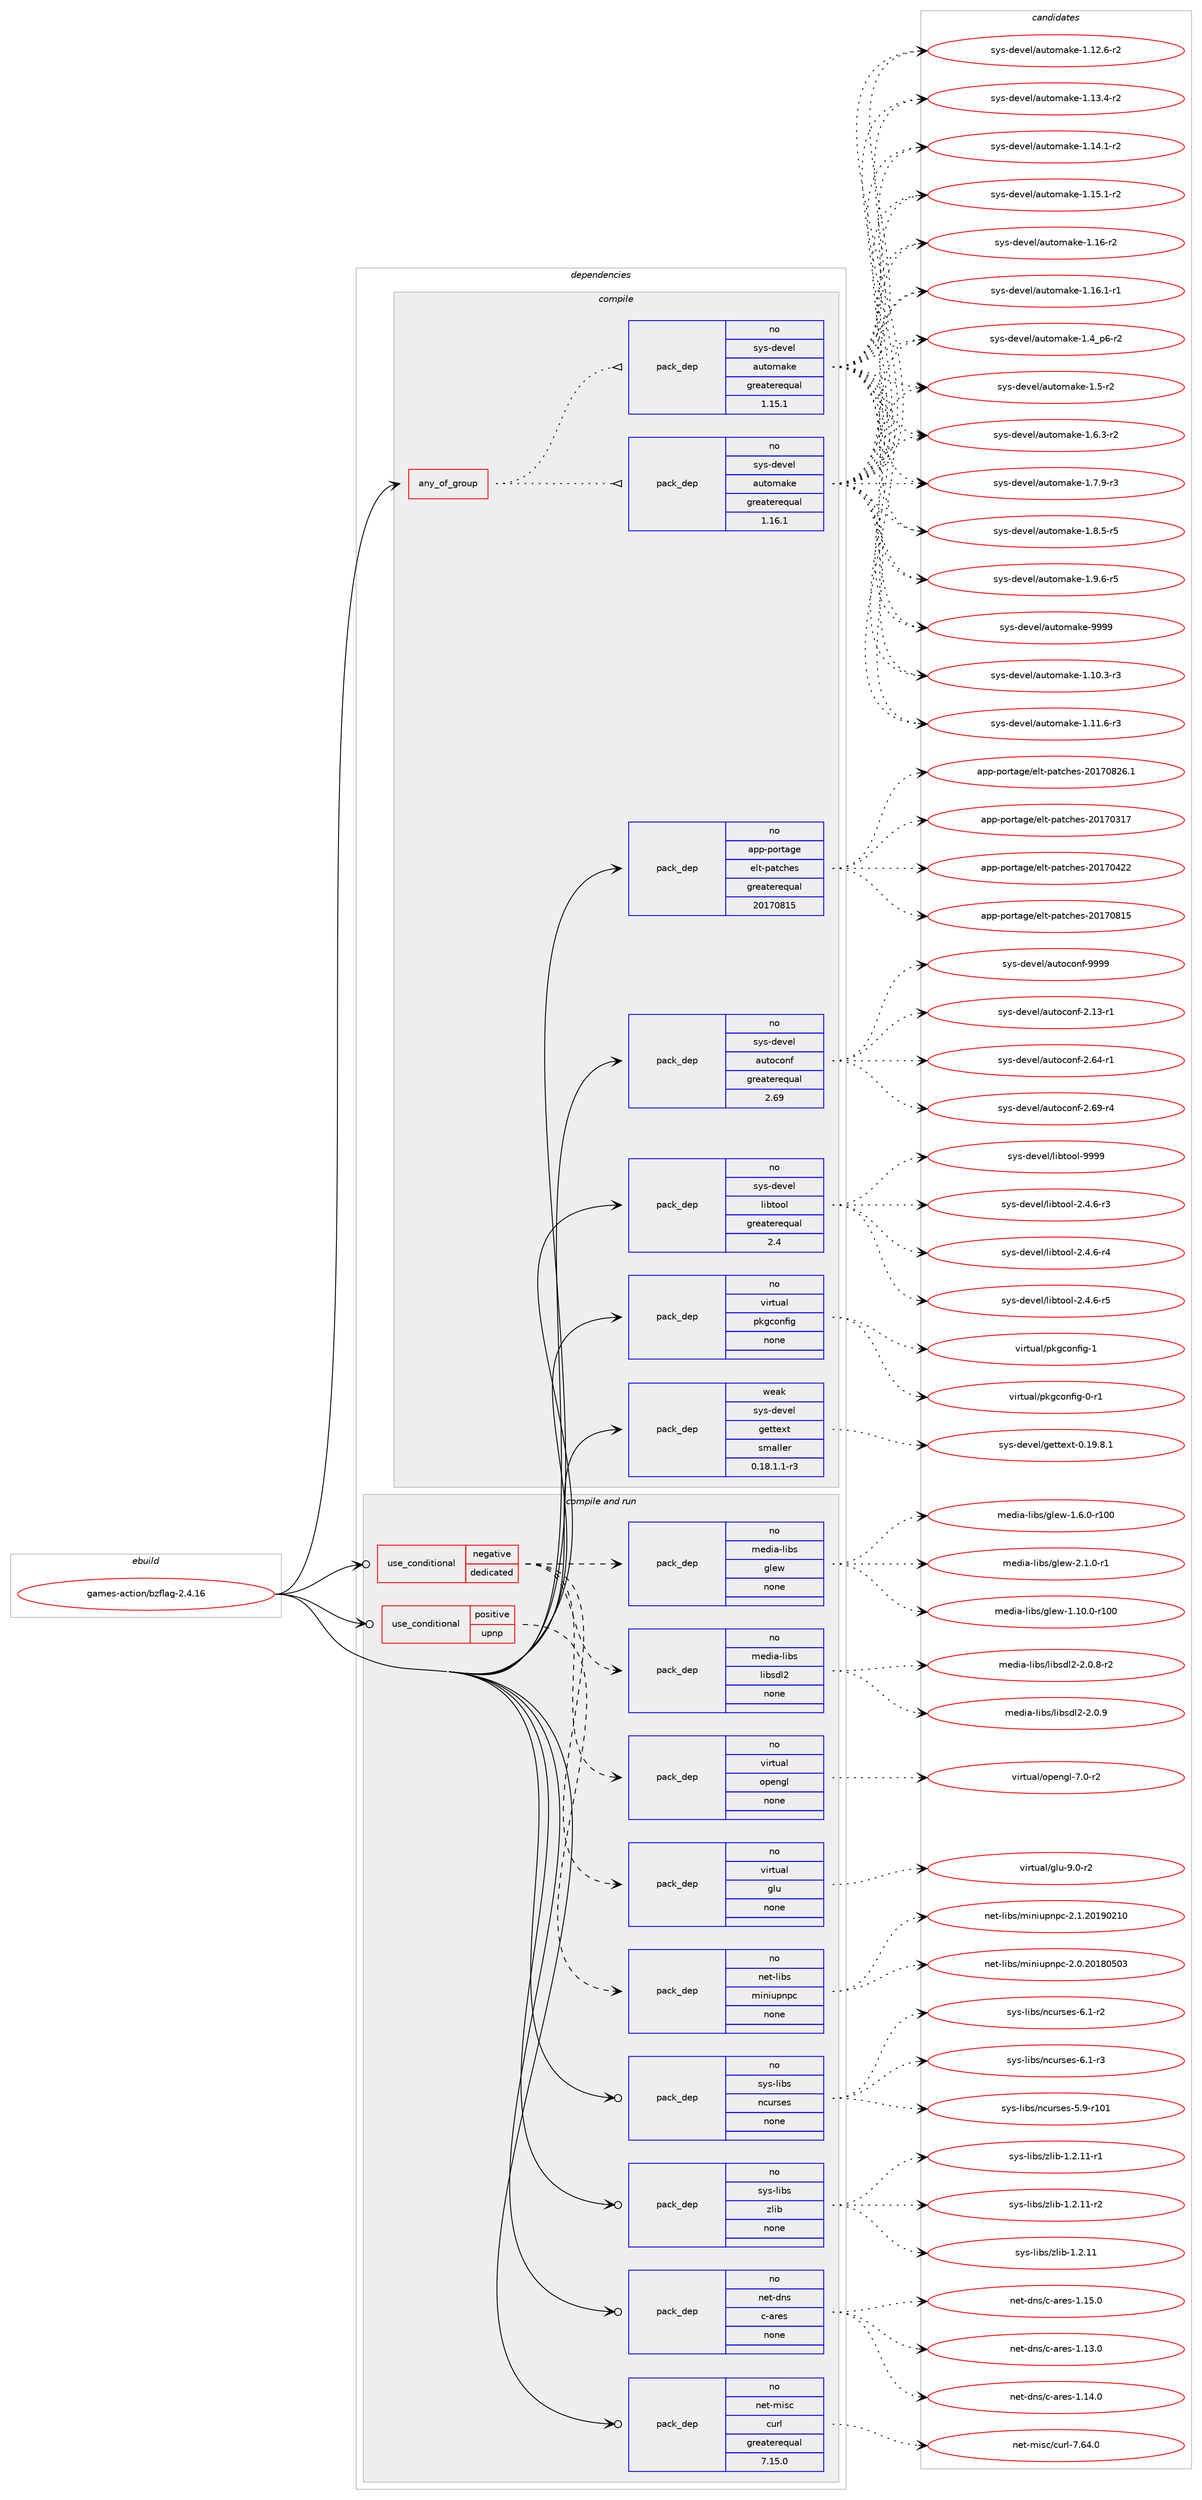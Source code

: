 digraph prolog {

# *************
# Graph options
# *************

newrank=true;
concentrate=true;
compound=true;
graph [rankdir=LR,fontname=Helvetica,fontsize=10,ranksep=1.5];#, ranksep=2.5, nodesep=0.2];
edge  [arrowhead=vee];
node  [fontname=Helvetica,fontsize=10];

# **********
# The ebuild
# **********

subgraph cluster_leftcol {
color=gray;
rank=same;
label=<<i>ebuild</i>>;
id [label="games-action/bzflag-2.4.16", color=red, width=4, href="../games-action/bzflag-2.4.16.svg"];
}

# ****************
# The dependencies
# ****************

subgraph cluster_midcol {
color=gray;
label=<<i>dependencies</i>>;
subgraph cluster_compile {
fillcolor="#eeeeee";
style=filled;
label=<<i>compile</i>>;
subgraph any23175 {
dependency1553106 [label=<<TABLE BORDER="0" CELLBORDER="1" CELLSPACING="0" CELLPADDING="4"><TR><TD CELLPADDING="10">any_of_group</TD></TR></TABLE>>, shape=none, color=red];subgraph pack1103369 {
dependency1553107 [label=<<TABLE BORDER="0" CELLBORDER="1" CELLSPACING="0" CELLPADDING="4" WIDTH="220"><TR><TD ROWSPAN="6" CELLPADDING="30">pack_dep</TD></TR><TR><TD WIDTH="110">no</TD></TR><TR><TD>sys-devel</TD></TR><TR><TD>automake</TD></TR><TR><TD>greaterequal</TD></TR><TR><TD>1.16.1</TD></TR></TABLE>>, shape=none, color=blue];
}
dependency1553106:e -> dependency1553107:w [weight=20,style="dotted",arrowhead="oinv"];
subgraph pack1103370 {
dependency1553108 [label=<<TABLE BORDER="0" CELLBORDER="1" CELLSPACING="0" CELLPADDING="4" WIDTH="220"><TR><TD ROWSPAN="6" CELLPADDING="30">pack_dep</TD></TR><TR><TD WIDTH="110">no</TD></TR><TR><TD>sys-devel</TD></TR><TR><TD>automake</TD></TR><TR><TD>greaterequal</TD></TR><TR><TD>1.15.1</TD></TR></TABLE>>, shape=none, color=blue];
}
dependency1553106:e -> dependency1553108:w [weight=20,style="dotted",arrowhead="oinv"];
}
id:e -> dependency1553106:w [weight=20,style="solid",arrowhead="vee"];
subgraph pack1103371 {
dependency1553109 [label=<<TABLE BORDER="0" CELLBORDER="1" CELLSPACING="0" CELLPADDING="4" WIDTH="220"><TR><TD ROWSPAN="6" CELLPADDING="30">pack_dep</TD></TR><TR><TD WIDTH="110">no</TD></TR><TR><TD>app-portage</TD></TR><TR><TD>elt-patches</TD></TR><TR><TD>greaterequal</TD></TR><TR><TD>20170815</TD></TR></TABLE>>, shape=none, color=blue];
}
id:e -> dependency1553109:w [weight=20,style="solid",arrowhead="vee"];
subgraph pack1103372 {
dependency1553110 [label=<<TABLE BORDER="0" CELLBORDER="1" CELLSPACING="0" CELLPADDING="4" WIDTH="220"><TR><TD ROWSPAN="6" CELLPADDING="30">pack_dep</TD></TR><TR><TD WIDTH="110">no</TD></TR><TR><TD>sys-devel</TD></TR><TR><TD>autoconf</TD></TR><TR><TD>greaterequal</TD></TR><TR><TD>2.69</TD></TR></TABLE>>, shape=none, color=blue];
}
id:e -> dependency1553110:w [weight=20,style="solid",arrowhead="vee"];
subgraph pack1103373 {
dependency1553111 [label=<<TABLE BORDER="0" CELLBORDER="1" CELLSPACING="0" CELLPADDING="4" WIDTH="220"><TR><TD ROWSPAN="6" CELLPADDING="30">pack_dep</TD></TR><TR><TD WIDTH="110">no</TD></TR><TR><TD>sys-devel</TD></TR><TR><TD>libtool</TD></TR><TR><TD>greaterequal</TD></TR><TR><TD>2.4</TD></TR></TABLE>>, shape=none, color=blue];
}
id:e -> dependency1553111:w [weight=20,style="solid",arrowhead="vee"];
subgraph pack1103374 {
dependency1553112 [label=<<TABLE BORDER="0" CELLBORDER="1" CELLSPACING="0" CELLPADDING="4" WIDTH="220"><TR><TD ROWSPAN="6" CELLPADDING="30">pack_dep</TD></TR><TR><TD WIDTH="110">no</TD></TR><TR><TD>virtual</TD></TR><TR><TD>pkgconfig</TD></TR><TR><TD>none</TD></TR><TR><TD></TD></TR></TABLE>>, shape=none, color=blue];
}
id:e -> dependency1553112:w [weight=20,style="solid",arrowhead="vee"];
subgraph pack1103375 {
dependency1553113 [label=<<TABLE BORDER="0" CELLBORDER="1" CELLSPACING="0" CELLPADDING="4" WIDTH="220"><TR><TD ROWSPAN="6" CELLPADDING="30">pack_dep</TD></TR><TR><TD WIDTH="110">weak</TD></TR><TR><TD>sys-devel</TD></TR><TR><TD>gettext</TD></TR><TR><TD>smaller</TD></TR><TR><TD>0.18.1.1-r3</TD></TR></TABLE>>, shape=none, color=blue];
}
id:e -> dependency1553113:w [weight=20,style="solid",arrowhead="vee"];
}
subgraph cluster_compileandrun {
fillcolor="#eeeeee";
style=filled;
label=<<i>compile and run</i>>;
subgraph cond425969 {
dependency1553114 [label=<<TABLE BORDER="0" CELLBORDER="1" CELLSPACING="0" CELLPADDING="4"><TR><TD ROWSPAN="3" CELLPADDING="10">use_conditional</TD></TR><TR><TD>negative</TD></TR><TR><TD>dedicated</TD></TR></TABLE>>, shape=none, color=red];
subgraph pack1103376 {
dependency1553115 [label=<<TABLE BORDER="0" CELLBORDER="1" CELLSPACING="0" CELLPADDING="4" WIDTH="220"><TR><TD ROWSPAN="6" CELLPADDING="30">pack_dep</TD></TR><TR><TD WIDTH="110">no</TD></TR><TR><TD>media-libs</TD></TR><TR><TD>libsdl2</TD></TR><TR><TD>none</TD></TR><TR><TD></TD></TR></TABLE>>, shape=none, color=blue];
}
dependency1553114:e -> dependency1553115:w [weight=20,style="dashed",arrowhead="vee"];
subgraph pack1103377 {
dependency1553116 [label=<<TABLE BORDER="0" CELLBORDER="1" CELLSPACING="0" CELLPADDING="4" WIDTH="220"><TR><TD ROWSPAN="6" CELLPADDING="30">pack_dep</TD></TR><TR><TD WIDTH="110">no</TD></TR><TR><TD>media-libs</TD></TR><TR><TD>glew</TD></TR><TR><TD>none</TD></TR><TR><TD></TD></TR></TABLE>>, shape=none, color=blue];
}
dependency1553114:e -> dependency1553116:w [weight=20,style="dashed",arrowhead="vee"];
subgraph pack1103378 {
dependency1553117 [label=<<TABLE BORDER="0" CELLBORDER="1" CELLSPACING="0" CELLPADDING="4" WIDTH="220"><TR><TD ROWSPAN="6" CELLPADDING="30">pack_dep</TD></TR><TR><TD WIDTH="110">no</TD></TR><TR><TD>virtual</TD></TR><TR><TD>glu</TD></TR><TR><TD>none</TD></TR><TR><TD></TD></TR></TABLE>>, shape=none, color=blue];
}
dependency1553114:e -> dependency1553117:w [weight=20,style="dashed",arrowhead="vee"];
subgraph pack1103379 {
dependency1553118 [label=<<TABLE BORDER="0" CELLBORDER="1" CELLSPACING="0" CELLPADDING="4" WIDTH="220"><TR><TD ROWSPAN="6" CELLPADDING="30">pack_dep</TD></TR><TR><TD WIDTH="110">no</TD></TR><TR><TD>virtual</TD></TR><TR><TD>opengl</TD></TR><TR><TD>none</TD></TR><TR><TD></TD></TR></TABLE>>, shape=none, color=blue];
}
dependency1553114:e -> dependency1553118:w [weight=20,style="dashed",arrowhead="vee"];
}
id:e -> dependency1553114:w [weight=20,style="solid",arrowhead="odotvee"];
subgraph cond425970 {
dependency1553119 [label=<<TABLE BORDER="0" CELLBORDER="1" CELLSPACING="0" CELLPADDING="4"><TR><TD ROWSPAN="3" CELLPADDING="10">use_conditional</TD></TR><TR><TD>positive</TD></TR><TR><TD>upnp</TD></TR></TABLE>>, shape=none, color=red];
subgraph pack1103380 {
dependency1553120 [label=<<TABLE BORDER="0" CELLBORDER="1" CELLSPACING="0" CELLPADDING="4" WIDTH="220"><TR><TD ROWSPAN="6" CELLPADDING="30">pack_dep</TD></TR><TR><TD WIDTH="110">no</TD></TR><TR><TD>net-libs</TD></TR><TR><TD>miniupnpc</TD></TR><TR><TD>none</TD></TR><TR><TD></TD></TR></TABLE>>, shape=none, color=blue];
}
dependency1553119:e -> dependency1553120:w [weight=20,style="dashed",arrowhead="vee"];
}
id:e -> dependency1553119:w [weight=20,style="solid",arrowhead="odotvee"];
subgraph pack1103381 {
dependency1553121 [label=<<TABLE BORDER="0" CELLBORDER="1" CELLSPACING="0" CELLPADDING="4" WIDTH="220"><TR><TD ROWSPAN="6" CELLPADDING="30">pack_dep</TD></TR><TR><TD WIDTH="110">no</TD></TR><TR><TD>net-dns</TD></TR><TR><TD>c-ares</TD></TR><TR><TD>none</TD></TR><TR><TD></TD></TR></TABLE>>, shape=none, color=blue];
}
id:e -> dependency1553121:w [weight=20,style="solid",arrowhead="odotvee"];
subgraph pack1103382 {
dependency1553122 [label=<<TABLE BORDER="0" CELLBORDER="1" CELLSPACING="0" CELLPADDING="4" WIDTH="220"><TR><TD ROWSPAN="6" CELLPADDING="30">pack_dep</TD></TR><TR><TD WIDTH="110">no</TD></TR><TR><TD>net-misc</TD></TR><TR><TD>curl</TD></TR><TR><TD>greaterequal</TD></TR><TR><TD>7.15.0</TD></TR></TABLE>>, shape=none, color=blue];
}
id:e -> dependency1553122:w [weight=20,style="solid",arrowhead="odotvee"];
subgraph pack1103383 {
dependency1553123 [label=<<TABLE BORDER="0" CELLBORDER="1" CELLSPACING="0" CELLPADDING="4" WIDTH="220"><TR><TD ROWSPAN="6" CELLPADDING="30">pack_dep</TD></TR><TR><TD WIDTH="110">no</TD></TR><TR><TD>sys-libs</TD></TR><TR><TD>ncurses</TD></TR><TR><TD>none</TD></TR><TR><TD></TD></TR></TABLE>>, shape=none, color=blue];
}
id:e -> dependency1553123:w [weight=20,style="solid",arrowhead="odotvee"];
subgraph pack1103384 {
dependency1553124 [label=<<TABLE BORDER="0" CELLBORDER="1" CELLSPACING="0" CELLPADDING="4" WIDTH="220"><TR><TD ROWSPAN="6" CELLPADDING="30">pack_dep</TD></TR><TR><TD WIDTH="110">no</TD></TR><TR><TD>sys-libs</TD></TR><TR><TD>zlib</TD></TR><TR><TD>none</TD></TR><TR><TD></TD></TR></TABLE>>, shape=none, color=blue];
}
id:e -> dependency1553124:w [weight=20,style="solid",arrowhead="odotvee"];
}
subgraph cluster_run {
fillcolor="#eeeeee";
style=filled;
label=<<i>run</i>>;
}
}

# **************
# The candidates
# **************

subgraph cluster_choices {
rank=same;
color=gray;
label=<<i>candidates</i>>;

subgraph choice1103369 {
color=black;
nodesep=1;
choice11512111545100101118101108479711711611110997107101454946494846514511451 [label="sys-devel/automake-1.10.3-r3", color=red, width=4,href="../sys-devel/automake-1.10.3-r3.svg"];
choice11512111545100101118101108479711711611110997107101454946494946544511451 [label="sys-devel/automake-1.11.6-r3", color=red, width=4,href="../sys-devel/automake-1.11.6-r3.svg"];
choice11512111545100101118101108479711711611110997107101454946495046544511450 [label="sys-devel/automake-1.12.6-r2", color=red, width=4,href="../sys-devel/automake-1.12.6-r2.svg"];
choice11512111545100101118101108479711711611110997107101454946495146524511450 [label="sys-devel/automake-1.13.4-r2", color=red, width=4,href="../sys-devel/automake-1.13.4-r2.svg"];
choice11512111545100101118101108479711711611110997107101454946495246494511450 [label="sys-devel/automake-1.14.1-r2", color=red, width=4,href="../sys-devel/automake-1.14.1-r2.svg"];
choice11512111545100101118101108479711711611110997107101454946495346494511450 [label="sys-devel/automake-1.15.1-r2", color=red, width=4,href="../sys-devel/automake-1.15.1-r2.svg"];
choice1151211154510010111810110847971171161111099710710145494649544511450 [label="sys-devel/automake-1.16-r2", color=red, width=4,href="../sys-devel/automake-1.16-r2.svg"];
choice11512111545100101118101108479711711611110997107101454946495446494511449 [label="sys-devel/automake-1.16.1-r1", color=red, width=4,href="../sys-devel/automake-1.16.1-r1.svg"];
choice115121115451001011181011084797117116111109971071014549465295112544511450 [label="sys-devel/automake-1.4_p6-r2", color=red, width=4,href="../sys-devel/automake-1.4_p6-r2.svg"];
choice11512111545100101118101108479711711611110997107101454946534511450 [label="sys-devel/automake-1.5-r2", color=red, width=4,href="../sys-devel/automake-1.5-r2.svg"];
choice115121115451001011181011084797117116111109971071014549465446514511450 [label="sys-devel/automake-1.6.3-r2", color=red, width=4,href="../sys-devel/automake-1.6.3-r2.svg"];
choice115121115451001011181011084797117116111109971071014549465546574511451 [label="sys-devel/automake-1.7.9-r3", color=red, width=4,href="../sys-devel/automake-1.7.9-r3.svg"];
choice115121115451001011181011084797117116111109971071014549465646534511453 [label="sys-devel/automake-1.8.5-r5", color=red, width=4,href="../sys-devel/automake-1.8.5-r5.svg"];
choice115121115451001011181011084797117116111109971071014549465746544511453 [label="sys-devel/automake-1.9.6-r5", color=red, width=4,href="../sys-devel/automake-1.9.6-r5.svg"];
choice115121115451001011181011084797117116111109971071014557575757 [label="sys-devel/automake-9999", color=red, width=4,href="../sys-devel/automake-9999.svg"];
dependency1553107:e -> choice11512111545100101118101108479711711611110997107101454946494846514511451:w [style=dotted,weight="100"];
dependency1553107:e -> choice11512111545100101118101108479711711611110997107101454946494946544511451:w [style=dotted,weight="100"];
dependency1553107:e -> choice11512111545100101118101108479711711611110997107101454946495046544511450:w [style=dotted,weight="100"];
dependency1553107:e -> choice11512111545100101118101108479711711611110997107101454946495146524511450:w [style=dotted,weight="100"];
dependency1553107:e -> choice11512111545100101118101108479711711611110997107101454946495246494511450:w [style=dotted,weight="100"];
dependency1553107:e -> choice11512111545100101118101108479711711611110997107101454946495346494511450:w [style=dotted,weight="100"];
dependency1553107:e -> choice1151211154510010111810110847971171161111099710710145494649544511450:w [style=dotted,weight="100"];
dependency1553107:e -> choice11512111545100101118101108479711711611110997107101454946495446494511449:w [style=dotted,weight="100"];
dependency1553107:e -> choice115121115451001011181011084797117116111109971071014549465295112544511450:w [style=dotted,weight="100"];
dependency1553107:e -> choice11512111545100101118101108479711711611110997107101454946534511450:w [style=dotted,weight="100"];
dependency1553107:e -> choice115121115451001011181011084797117116111109971071014549465446514511450:w [style=dotted,weight="100"];
dependency1553107:e -> choice115121115451001011181011084797117116111109971071014549465546574511451:w [style=dotted,weight="100"];
dependency1553107:e -> choice115121115451001011181011084797117116111109971071014549465646534511453:w [style=dotted,weight="100"];
dependency1553107:e -> choice115121115451001011181011084797117116111109971071014549465746544511453:w [style=dotted,weight="100"];
dependency1553107:e -> choice115121115451001011181011084797117116111109971071014557575757:w [style=dotted,weight="100"];
}
subgraph choice1103370 {
color=black;
nodesep=1;
choice11512111545100101118101108479711711611110997107101454946494846514511451 [label="sys-devel/automake-1.10.3-r3", color=red, width=4,href="../sys-devel/automake-1.10.3-r3.svg"];
choice11512111545100101118101108479711711611110997107101454946494946544511451 [label="sys-devel/automake-1.11.6-r3", color=red, width=4,href="../sys-devel/automake-1.11.6-r3.svg"];
choice11512111545100101118101108479711711611110997107101454946495046544511450 [label="sys-devel/automake-1.12.6-r2", color=red, width=4,href="../sys-devel/automake-1.12.6-r2.svg"];
choice11512111545100101118101108479711711611110997107101454946495146524511450 [label="sys-devel/automake-1.13.4-r2", color=red, width=4,href="../sys-devel/automake-1.13.4-r2.svg"];
choice11512111545100101118101108479711711611110997107101454946495246494511450 [label="sys-devel/automake-1.14.1-r2", color=red, width=4,href="../sys-devel/automake-1.14.1-r2.svg"];
choice11512111545100101118101108479711711611110997107101454946495346494511450 [label="sys-devel/automake-1.15.1-r2", color=red, width=4,href="../sys-devel/automake-1.15.1-r2.svg"];
choice1151211154510010111810110847971171161111099710710145494649544511450 [label="sys-devel/automake-1.16-r2", color=red, width=4,href="../sys-devel/automake-1.16-r2.svg"];
choice11512111545100101118101108479711711611110997107101454946495446494511449 [label="sys-devel/automake-1.16.1-r1", color=red, width=4,href="../sys-devel/automake-1.16.1-r1.svg"];
choice115121115451001011181011084797117116111109971071014549465295112544511450 [label="sys-devel/automake-1.4_p6-r2", color=red, width=4,href="../sys-devel/automake-1.4_p6-r2.svg"];
choice11512111545100101118101108479711711611110997107101454946534511450 [label="sys-devel/automake-1.5-r2", color=red, width=4,href="../sys-devel/automake-1.5-r2.svg"];
choice115121115451001011181011084797117116111109971071014549465446514511450 [label="sys-devel/automake-1.6.3-r2", color=red, width=4,href="../sys-devel/automake-1.6.3-r2.svg"];
choice115121115451001011181011084797117116111109971071014549465546574511451 [label="sys-devel/automake-1.7.9-r3", color=red, width=4,href="../sys-devel/automake-1.7.9-r3.svg"];
choice115121115451001011181011084797117116111109971071014549465646534511453 [label="sys-devel/automake-1.8.5-r5", color=red, width=4,href="../sys-devel/automake-1.8.5-r5.svg"];
choice115121115451001011181011084797117116111109971071014549465746544511453 [label="sys-devel/automake-1.9.6-r5", color=red, width=4,href="../sys-devel/automake-1.9.6-r5.svg"];
choice115121115451001011181011084797117116111109971071014557575757 [label="sys-devel/automake-9999", color=red, width=4,href="../sys-devel/automake-9999.svg"];
dependency1553108:e -> choice11512111545100101118101108479711711611110997107101454946494846514511451:w [style=dotted,weight="100"];
dependency1553108:e -> choice11512111545100101118101108479711711611110997107101454946494946544511451:w [style=dotted,weight="100"];
dependency1553108:e -> choice11512111545100101118101108479711711611110997107101454946495046544511450:w [style=dotted,weight="100"];
dependency1553108:e -> choice11512111545100101118101108479711711611110997107101454946495146524511450:w [style=dotted,weight="100"];
dependency1553108:e -> choice11512111545100101118101108479711711611110997107101454946495246494511450:w [style=dotted,weight="100"];
dependency1553108:e -> choice11512111545100101118101108479711711611110997107101454946495346494511450:w [style=dotted,weight="100"];
dependency1553108:e -> choice1151211154510010111810110847971171161111099710710145494649544511450:w [style=dotted,weight="100"];
dependency1553108:e -> choice11512111545100101118101108479711711611110997107101454946495446494511449:w [style=dotted,weight="100"];
dependency1553108:e -> choice115121115451001011181011084797117116111109971071014549465295112544511450:w [style=dotted,weight="100"];
dependency1553108:e -> choice11512111545100101118101108479711711611110997107101454946534511450:w [style=dotted,weight="100"];
dependency1553108:e -> choice115121115451001011181011084797117116111109971071014549465446514511450:w [style=dotted,weight="100"];
dependency1553108:e -> choice115121115451001011181011084797117116111109971071014549465546574511451:w [style=dotted,weight="100"];
dependency1553108:e -> choice115121115451001011181011084797117116111109971071014549465646534511453:w [style=dotted,weight="100"];
dependency1553108:e -> choice115121115451001011181011084797117116111109971071014549465746544511453:w [style=dotted,weight="100"];
dependency1553108:e -> choice115121115451001011181011084797117116111109971071014557575757:w [style=dotted,weight="100"];
}
subgraph choice1103371 {
color=black;
nodesep=1;
choice97112112451121111141169710310147101108116451129711699104101115455048495548514955 [label="app-portage/elt-patches-20170317", color=red, width=4,href="../app-portage/elt-patches-20170317.svg"];
choice97112112451121111141169710310147101108116451129711699104101115455048495548525050 [label="app-portage/elt-patches-20170422", color=red, width=4,href="../app-portage/elt-patches-20170422.svg"];
choice97112112451121111141169710310147101108116451129711699104101115455048495548564953 [label="app-portage/elt-patches-20170815", color=red, width=4,href="../app-portage/elt-patches-20170815.svg"];
choice971121124511211111411697103101471011081164511297116991041011154550484955485650544649 [label="app-portage/elt-patches-20170826.1", color=red, width=4,href="../app-portage/elt-patches-20170826.1.svg"];
dependency1553109:e -> choice97112112451121111141169710310147101108116451129711699104101115455048495548514955:w [style=dotted,weight="100"];
dependency1553109:e -> choice97112112451121111141169710310147101108116451129711699104101115455048495548525050:w [style=dotted,weight="100"];
dependency1553109:e -> choice97112112451121111141169710310147101108116451129711699104101115455048495548564953:w [style=dotted,weight="100"];
dependency1553109:e -> choice971121124511211111411697103101471011081164511297116991041011154550484955485650544649:w [style=dotted,weight="100"];
}
subgraph choice1103372 {
color=black;
nodesep=1;
choice1151211154510010111810110847971171161119911111010245504649514511449 [label="sys-devel/autoconf-2.13-r1", color=red, width=4,href="../sys-devel/autoconf-2.13-r1.svg"];
choice1151211154510010111810110847971171161119911111010245504654524511449 [label="sys-devel/autoconf-2.64-r1", color=red, width=4,href="../sys-devel/autoconf-2.64-r1.svg"];
choice1151211154510010111810110847971171161119911111010245504654574511452 [label="sys-devel/autoconf-2.69-r4", color=red, width=4,href="../sys-devel/autoconf-2.69-r4.svg"];
choice115121115451001011181011084797117116111991111101024557575757 [label="sys-devel/autoconf-9999", color=red, width=4,href="../sys-devel/autoconf-9999.svg"];
dependency1553110:e -> choice1151211154510010111810110847971171161119911111010245504649514511449:w [style=dotted,weight="100"];
dependency1553110:e -> choice1151211154510010111810110847971171161119911111010245504654524511449:w [style=dotted,weight="100"];
dependency1553110:e -> choice1151211154510010111810110847971171161119911111010245504654574511452:w [style=dotted,weight="100"];
dependency1553110:e -> choice115121115451001011181011084797117116111991111101024557575757:w [style=dotted,weight="100"];
}
subgraph choice1103373 {
color=black;
nodesep=1;
choice1151211154510010111810110847108105981161111111084550465246544511451 [label="sys-devel/libtool-2.4.6-r3", color=red, width=4,href="../sys-devel/libtool-2.4.6-r3.svg"];
choice1151211154510010111810110847108105981161111111084550465246544511452 [label="sys-devel/libtool-2.4.6-r4", color=red, width=4,href="../sys-devel/libtool-2.4.6-r4.svg"];
choice1151211154510010111810110847108105981161111111084550465246544511453 [label="sys-devel/libtool-2.4.6-r5", color=red, width=4,href="../sys-devel/libtool-2.4.6-r5.svg"];
choice1151211154510010111810110847108105981161111111084557575757 [label="sys-devel/libtool-9999", color=red, width=4,href="../sys-devel/libtool-9999.svg"];
dependency1553111:e -> choice1151211154510010111810110847108105981161111111084550465246544511451:w [style=dotted,weight="100"];
dependency1553111:e -> choice1151211154510010111810110847108105981161111111084550465246544511452:w [style=dotted,weight="100"];
dependency1553111:e -> choice1151211154510010111810110847108105981161111111084550465246544511453:w [style=dotted,weight="100"];
dependency1553111:e -> choice1151211154510010111810110847108105981161111111084557575757:w [style=dotted,weight="100"];
}
subgraph choice1103374 {
color=black;
nodesep=1;
choice11810511411611797108471121071039911111010210510345484511449 [label="virtual/pkgconfig-0-r1", color=red, width=4,href="../virtual/pkgconfig-0-r1.svg"];
choice1181051141161179710847112107103991111101021051034549 [label="virtual/pkgconfig-1", color=red, width=4,href="../virtual/pkgconfig-1.svg"];
dependency1553112:e -> choice11810511411611797108471121071039911111010210510345484511449:w [style=dotted,weight="100"];
dependency1553112:e -> choice1181051141161179710847112107103991111101021051034549:w [style=dotted,weight="100"];
}
subgraph choice1103375 {
color=black;
nodesep=1;
choice1151211154510010111810110847103101116116101120116454846495746564649 [label="sys-devel/gettext-0.19.8.1", color=red, width=4,href="../sys-devel/gettext-0.19.8.1.svg"];
dependency1553113:e -> choice1151211154510010111810110847103101116116101120116454846495746564649:w [style=dotted,weight="100"];
}
subgraph choice1103376 {
color=black;
nodesep=1;
choice1091011001059745108105981154710810598115100108504550464846564511450 [label="media-libs/libsdl2-2.0.8-r2", color=red, width=4,href="../media-libs/libsdl2-2.0.8-r2.svg"];
choice109101100105974510810598115471081059811510010850455046484657 [label="media-libs/libsdl2-2.0.9", color=red, width=4,href="../media-libs/libsdl2-2.0.9.svg"];
dependency1553115:e -> choice1091011001059745108105981154710810598115100108504550464846564511450:w [style=dotted,weight="100"];
dependency1553115:e -> choice109101100105974510810598115471081059811510010850455046484657:w [style=dotted,weight="100"];
}
subgraph choice1103377 {
color=black;
nodesep=1;
choice109101100105974510810598115471031081011194549464948464845114494848 [label="media-libs/glew-1.10.0-r100", color=red, width=4,href="../media-libs/glew-1.10.0-r100.svg"];
choice1091011001059745108105981154710310810111945494654464845114494848 [label="media-libs/glew-1.6.0-r100", color=red, width=4,href="../media-libs/glew-1.6.0-r100.svg"];
choice109101100105974510810598115471031081011194550464946484511449 [label="media-libs/glew-2.1.0-r1", color=red, width=4,href="../media-libs/glew-2.1.0-r1.svg"];
dependency1553116:e -> choice109101100105974510810598115471031081011194549464948464845114494848:w [style=dotted,weight="100"];
dependency1553116:e -> choice1091011001059745108105981154710310810111945494654464845114494848:w [style=dotted,weight="100"];
dependency1553116:e -> choice109101100105974510810598115471031081011194550464946484511449:w [style=dotted,weight="100"];
}
subgraph choice1103378 {
color=black;
nodesep=1;
choice1181051141161179710847103108117455746484511450 [label="virtual/glu-9.0-r2", color=red, width=4,href="../virtual/glu-9.0-r2.svg"];
dependency1553117:e -> choice1181051141161179710847103108117455746484511450:w [style=dotted,weight="100"];
}
subgraph choice1103379 {
color=black;
nodesep=1;
choice1181051141161179710847111112101110103108455546484511450 [label="virtual/opengl-7.0-r2", color=red, width=4,href="../virtual/opengl-7.0-r2.svg"];
dependency1553118:e -> choice1181051141161179710847111112101110103108455546484511450:w [style=dotted,weight="100"];
}
subgraph choice1103380 {
color=black;
nodesep=1;
choice1101011164510810598115471091051101051171121101129945504648465048495648534851 [label="net-libs/miniupnpc-2.0.20180503", color=red, width=4,href="../net-libs/miniupnpc-2.0.20180503.svg"];
choice1101011164510810598115471091051101051171121101129945504649465048495748504948 [label="net-libs/miniupnpc-2.1.20190210", color=red, width=4,href="../net-libs/miniupnpc-2.1.20190210.svg"];
dependency1553120:e -> choice1101011164510810598115471091051101051171121101129945504648465048495648534851:w [style=dotted,weight="100"];
dependency1553120:e -> choice1101011164510810598115471091051101051171121101129945504649465048495748504948:w [style=dotted,weight="100"];
}
subgraph choice1103381 {
color=black;
nodesep=1;
choice110101116451001101154799459711410111545494649514648 [label="net-dns/c-ares-1.13.0", color=red, width=4,href="../net-dns/c-ares-1.13.0.svg"];
choice110101116451001101154799459711410111545494649524648 [label="net-dns/c-ares-1.14.0", color=red, width=4,href="../net-dns/c-ares-1.14.0.svg"];
choice110101116451001101154799459711410111545494649534648 [label="net-dns/c-ares-1.15.0", color=red, width=4,href="../net-dns/c-ares-1.15.0.svg"];
dependency1553121:e -> choice110101116451001101154799459711410111545494649514648:w [style=dotted,weight="100"];
dependency1553121:e -> choice110101116451001101154799459711410111545494649524648:w [style=dotted,weight="100"];
dependency1553121:e -> choice110101116451001101154799459711410111545494649534648:w [style=dotted,weight="100"];
}
subgraph choice1103382 {
color=black;
nodesep=1;
choice1101011164510910511599479911711410845554654524648 [label="net-misc/curl-7.64.0", color=red, width=4,href="../net-misc/curl-7.64.0.svg"];
dependency1553122:e -> choice1101011164510910511599479911711410845554654524648:w [style=dotted,weight="100"];
}
subgraph choice1103383 {
color=black;
nodesep=1;
choice115121115451081059811547110991171141151011154553465745114494849 [label="sys-libs/ncurses-5.9-r101", color=red, width=4,href="../sys-libs/ncurses-5.9-r101.svg"];
choice11512111545108105981154711099117114115101115455446494511450 [label="sys-libs/ncurses-6.1-r2", color=red, width=4,href="../sys-libs/ncurses-6.1-r2.svg"];
choice11512111545108105981154711099117114115101115455446494511451 [label="sys-libs/ncurses-6.1-r3", color=red, width=4,href="../sys-libs/ncurses-6.1-r3.svg"];
dependency1553123:e -> choice115121115451081059811547110991171141151011154553465745114494849:w [style=dotted,weight="100"];
dependency1553123:e -> choice11512111545108105981154711099117114115101115455446494511450:w [style=dotted,weight="100"];
dependency1553123:e -> choice11512111545108105981154711099117114115101115455446494511451:w [style=dotted,weight="100"];
}
subgraph choice1103384 {
color=black;
nodesep=1;
choice1151211154510810598115471221081059845494650464949 [label="sys-libs/zlib-1.2.11", color=red, width=4,href="../sys-libs/zlib-1.2.11.svg"];
choice11512111545108105981154712210810598454946504649494511449 [label="sys-libs/zlib-1.2.11-r1", color=red, width=4,href="../sys-libs/zlib-1.2.11-r1.svg"];
choice11512111545108105981154712210810598454946504649494511450 [label="sys-libs/zlib-1.2.11-r2", color=red, width=4,href="../sys-libs/zlib-1.2.11-r2.svg"];
dependency1553124:e -> choice1151211154510810598115471221081059845494650464949:w [style=dotted,weight="100"];
dependency1553124:e -> choice11512111545108105981154712210810598454946504649494511449:w [style=dotted,weight="100"];
dependency1553124:e -> choice11512111545108105981154712210810598454946504649494511450:w [style=dotted,weight="100"];
}
}

}
